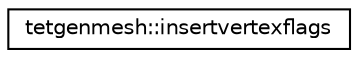 digraph "Graphical Class Hierarchy"
{
  edge [fontname="Helvetica",fontsize="10",labelfontname="Helvetica",labelfontsize="10"];
  node [fontname="Helvetica",fontsize="10",shape=record];
  rankdir="LR";
  Node0 [label="tetgenmesh::insertvertexflags",height=0.2,width=0.4,color="black", fillcolor="white", style="filled",URL="$classtetgenmesh_1_1insertvertexflags.html"];
}
